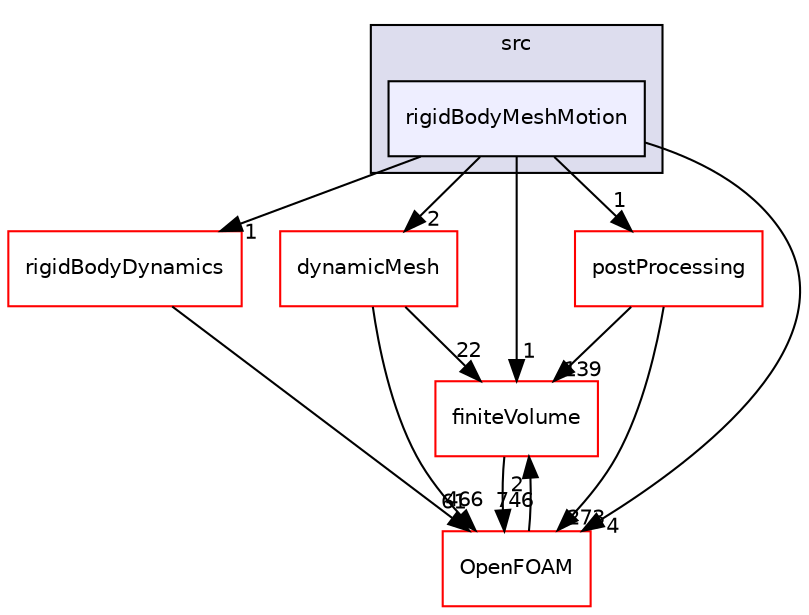 digraph "src/rigidBodyMeshMotion" {
  bgcolor=transparent;
  compound=true
  node [ fontsize="10", fontname="Helvetica"];
  edge [ labelfontsize="10", labelfontname="Helvetica"];
  subgraph clusterdir_68267d1309a1af8e8297ef4c3efbcdba {
    graph [ bgcolor="#ddddee", pencolor="black", label="src" fontname="Helvetica", fontsize="10", URL="dir_68267d1309a1af8e8297ef4c3efbcdba.html"]
  dir_f7c4c91d76964006204b3afe5679c6fe [shape=box, label="rigidBodyMeshMotion", style="filled", fillcolor="#eeeeff", pencolor="black", URL="dir_f7c4c91d76964006204b3afe5679c6fe.html"];
  }
  dir_9bd15774b555cf7259a6fa18f99fe99b [shape=box label="finiteVolume" color="red" URL="dir_9bd15774b555cf7259a6fa18f99fe99b.html"];
  dir_910720b80d2212eaa7292c1abd76c375 [shape=box label="rigidBodyDynamics" color="red" URL="dir_910720b80d2212eaa7292c1abd76c375.html"];
  dir_63742796c427c97a292c80f7db71da36 [shape=box label="dynamicMesh" color="red" URL="dir_63742796c427c97a292c80f7db71da36.html"];
  dir_c5473ff19b20e6ec4dfe5c310b3778a8 [shape=box label="OpenFOAM" color="red" URL="dir_c5473ff19b20e6ec4dfe5c310b3778a8.html"];
  dir_a03451fb51a99aeda64b9111367b1019 [shape=box label="postProcessing" color="red" URL="dir_a03451fb51a99aeda64b9111367b1019.html"];
  dir_9bd15774b555cf7259a6fa18f99fe99b->dir_c5473ff19b20e6ec4dfe5c310b3778a8 [headlabel="746", labeldistance=1.5 headhref="dir_000898_001898.html"];
  dir_f7c4c91d76964006204b3afe5679c6fe->dir_9bd15774b555cf7259a6fa18f99fe99b [headlabel="1", labeldistance=1.5 headhref="dir_002681_000898.html"];
  dir_f7c4c91d76964006204b3afe5679c6fe->dir_910720b80d2212eaa7292c1abd76c375 [headlabel="1", labeldistance=1.5 headhref="dir_002681_002628.html"];
  dir_f7c4c91d76964006204b3afe5679c6fe->dir_63742796c427c97a292c80f7db71da36 [headlabel="2", labeldistance=1.5 headhref="dir_002681_000805.html"];
  dir_f7c4c91d76964006204b3afe5679c6fe->dir_c5473ff19b20e6ec4dfe5c310b3778a8 [headlabel="4", labeldistance=1.5 headhref="dir_002681_001898.html"];
  dir_f7c4c91d76964006204b3afe5679c6fe->dir_a03451fb51a99aeda64b9111367b1019 [headlabel="1", labeldistance=1.5 headhref="dir_002681_000934.html"];
  dir_910720b80d2212eaa7292c1abd76c375->dir_c5473ff19b20e6ec4dfe5c310b3778a8 [headlabel="61", labeldistance=1.5 headhref="dir_002628_001898.html"];
  dir_63742796c427c97a292c80f7db71da36->dir_9bd15774b555cf7259a6fa18f99fe99b [headlabel="22", labeldistance=1.5 headhref="dir_000805_000898.html"];
  dir_63742796c427c97a292c80f7db71da36->dir_c5473ff19b20e6ec4dfe5c310b3778a8 [headlabel="466", labeldistance=1.5 headhref="dir_000805_001898.html"];
  dir_c5473ff19b20e6ec4dfe5c310b3778a8->dir_9bd15774b555cf7259a6fa18f99fe99b [headlabel="2", labeldistance=1.5 headhref="dir_001898_000898.html"];
  dir_a03451fb51a99aeda64b9111367b1019->dir_9bd15774b555cf7259a6fa18f99fe99b [headlabel="139", labeldistance=1.5 headhref="dir_000934_000898.html"];
  dir_a03451fb51a99aeda64b9111367b1019->dir_c5473ff19b20e6ec4dfe5c310b3778a8 [headlabel="273", labeldistance=1.5 headhref="dir_000934_001898.html"];
}
